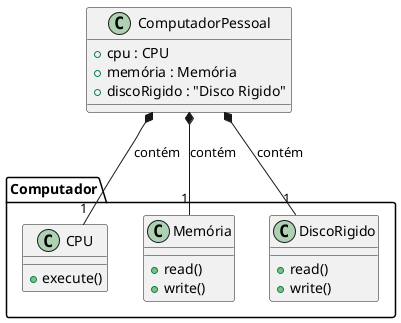 @startuml
package "Computador" {
  class "CPU" {
    + execute()
  }

  class "Memória" {
    + read()
    + write()
  }

  class "DiscoRigido" {
    + read()
    + write()
  }
}

class "ComputadorPessoal" {
  + cpu : CPU
  + memória : Memória
  + discoRigido : "Disco Rigido"
}

ComputadorPessoal *-- "1" CPU : contém
ComputadorPessoal *-- "1" Memória : contém
ComputadorPessoal *-- "1" DiscoRigido : contém


@enduml
